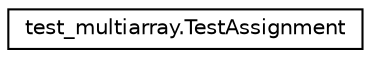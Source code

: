 digraph "Graphical Class Hierarchy"
{
 // LATEX_PDF_SIZE
  edge [fontname="Helvetica",fontsize="10",labelfontname="Helvetica",labelfontsize="10"];
  node [fontname="Helvetica",fontsize="10",shape=record];
  rankdir="LR";
  Node0 [label="test_multiarray.TestAssignment",height=0.2,width=0.4,color="black", fillcolor="white", style="filled",URL="$classtest__multiarray_1_1TestAssignment.html",tooltip=" "];
}

